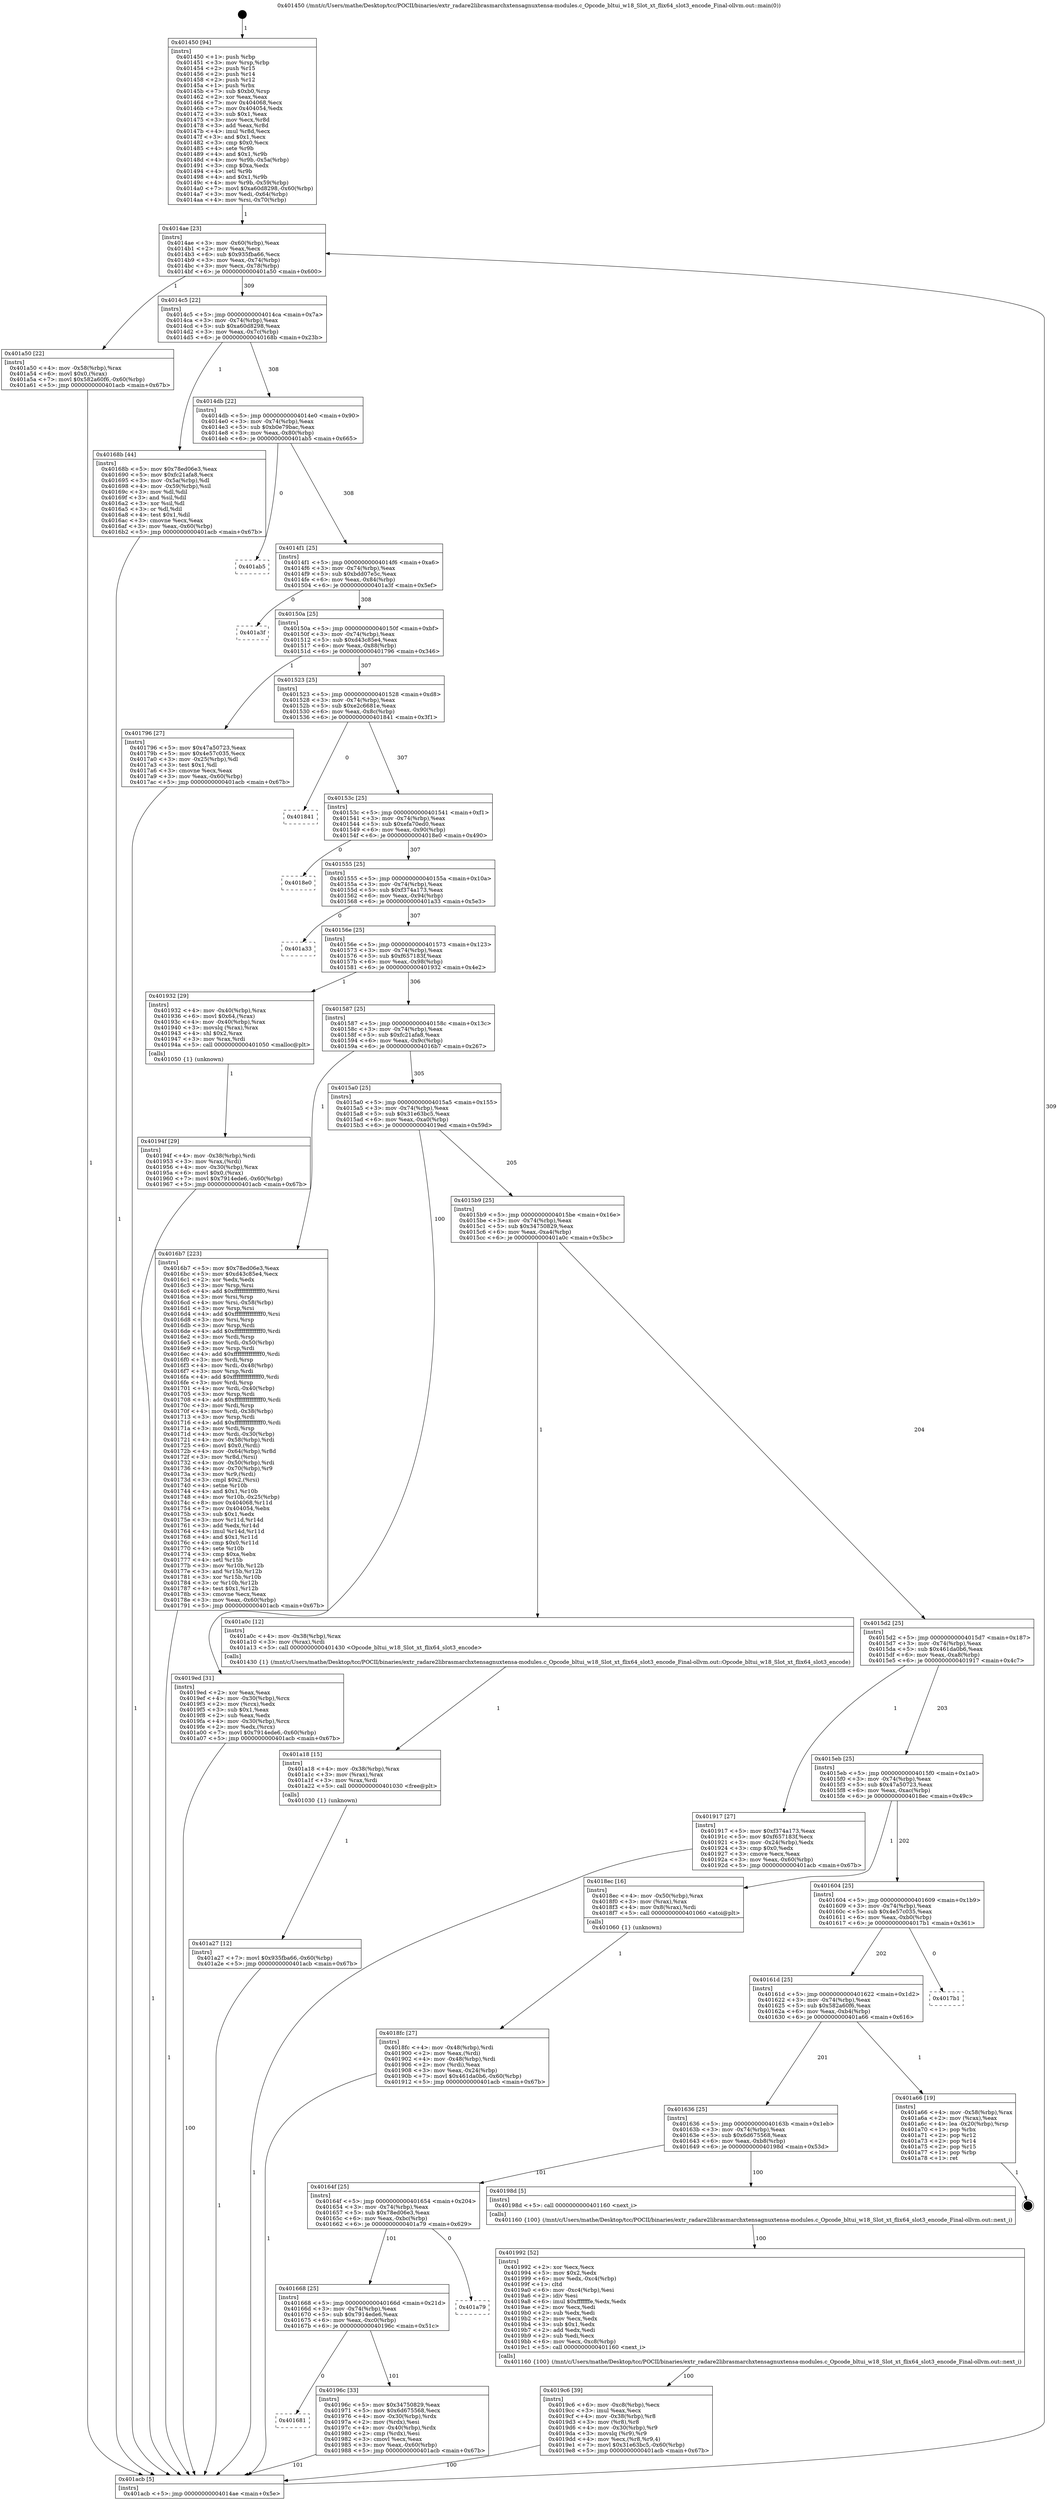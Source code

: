 digraph "0x401450" {
  label = "0x401450 (/mnt/c/Users/mathe/Desktop/tcc/POCII/binaries/extr_radare2librasmarchxtensagnuxtensa-modules.c_Opcode_bltui_w18_Slot_xt_flix64_slot3_encode_Final-ollvm.out::main(0))"
  labelloc = "t"
  node[shape=record]

  Entry [label="",width=0.3,height=0.3,shape=circle,fillcolor=black,style=filled]
  "0x4014ae" [label="{
     0x4014ae [23]\l
     | [instrs]\l
     &nbsp;&nbsp;0x4014ae \<+3\>: mov -0x60(%rbp),%eax\l
     &nbsp;&nbsp;0x4014b1 \<+2\>: mov %eax,%ecx\l
     &nbsp;&nbsp;0x4014b3 \<+6\>: sub $0x935fba66,%ecx\l
     &nbsp;&nbsp;0x4014b9 \<+3\>: mov %eax,-0x74(%rbp)\l
     &nbsp;&nbsp;0x4014bc \<+3\>: mov %ecx,-0x78(%rbp)\l
     &nbsp;&nbsp;0x4014bf \<+6\>: je 0000000000401a50 \<main+0x600\>\l
  }"]
  "0x401a50" [label="{
     0x401a50 [22]\l
     | [instrs]\l
     &nbsp;&nbsp;0x401a50 \<+4\>: mov -0x58(%rbp),%rax\l
     &nbsp;&nbsp;0x401a54 \<+6\>: movl $0x0,(%rax)\l
     &nbsp;&nbsp;0x401a5a \<+7\>: movl $0x582a60f6,-0x60(%rbp)\l
     &nbsp;&nbsp;0x401a61 \<+5\>: jmp 0000000000401acb \<main+0x67b\>\l
  }"]
  "0x4014c5" [label="{
     0x4014c5 [22]\l
     | [instrs]\l
     &nbsp;&nbsp;0x4014c5 \<+5\>: jmp 00000000004014ca \<main+0x7a\>\l
     &nbsp;&nbsp;0x4014ca \<+3\>: mov -0x74(%rbp),%eax\l
     &nbsp;&nbsp;0x4014cd \<+5\>: sub $0xa60d8298,%eax\l
     &nbsp;&nbsp;0x4014d2 \<+3\>: mov %eax,-0x7c(%rbp)\l
     &nbsp;&nbsp;0x4014d5 \<+6\>: je 000000000040168b \<main+0x23b\>\l
  }"]
  Exit [label="",width=0.3,height=0.3,shape=circle,fillcolor=black,style=filled,peripheries=2]
  "0x40168b" [label="{
     0x40168b [44]\l
     | [instrs]\l
     &nbsp;&nbsp;0x40168b \<+5\>: mov $0x78ed06e3,%eax\l
     &nbsp;&nbsp;0x401690 \<+5\>: mov $0xfc21afa8,%ecx\l
     &nbsp;&nbsp;0x401695 \<+3\>: mov -0x5a(%rbp),%dl\l
     &nbsp;&nbsp;0x401698 \<+4\>: mov -0x59(%rbp),%sil\l
     &nbsp;&nbsp;0x40169c \<+3\>: mov %dl,%dil\l
     &nbsp;&nbsp;0x40169f \<+3\>: and %sil,%dil\l
     &nbsp;&nbsp;0x4016a2 \<+3\>: xor %sil,%dl\l
     &nbsp;&nbsp;0x4016a5 \<+3\>: or %dl,%dil\l
     &nbsp;&nbsp;0x4016a8 \<+4\>: test $0x1,%dil\l
     &nbsp;&nbsp;0x4016ac \<+3\>: cmovne %ecx,%eax\l
     &nbsp;&nbsp;0x4016af \<+3\>: mov %eax,-0x60(%rbp)\l
     &nbsp;&nbsp;0x4016b2 \<+5\>: jmp 0000000000401acb \<main+0x67b\>\l
  }"]
  "0x4014db" [label="{
     0x4014db [22]\l
     | [instrs]\l
     &nbsp;&nbsp;0x4014db \<+5\>: jmp 00000000004014e0 \<main+0x90\>\l
     &nbsp;&nbsp;0x4014e0 \<+3\>: mov -0x74(%rbp),%eax\l
     &nbsp;&nbsp;0x4014e3 \<+5\>: sub $0xb0e79bac,%eax\l
     &nbsp;&nbsp;0x4014e8 \<+3\>: mov %eax,-0x80(%rbp)\l
     &nbsp;&nbsp;0x4014eb \<+6\>: je 0000000000401ab5 \<main+0x665\>\l
  }"]
  "0x401acb" [label="{
     0x401acb [5]\l
     | [instrs]\l
     &nbsp;&nbsp;0x401acb \<+5\>: jmp 00000000004014ae \<main+0x5e\>\l
  }"]
  "0x401450" [label="{
     0x401450 [94]\l
     | [instrs]\l
     &nbsp;&nbsp;0x401450 \<+1\>: push %rbp\l
     &nbsp;&nbsp;0x401451 \<+3\>: mov %rsp,%rbp\l
     &nbsp;&nbsp;0x401454 \<+2\>: push %r15\l
     &nbsp;&nbsp;0x401456 \<+2\>: push %r14\l
     &nbsp;&nbsp;0x401458 \<+2\>: push %r12\l
     &nbsp;&nbsp;0x40145a \<+1\>: push %rbx\l
     &nbsp;&nbsp;0x40145b \<+7\>: sub $0xb0,%rsp\l
     &nbsp;&nbsp;0x401462 \<+2\>: xor %eax,%eax\l
     &nbsp;&nbsp;0x401464 \<+7\>: mov 0x404068,%ecx\l
     &nbsp;&nbsp;0x40146b \<+7\>: mov 0x404054,%edx\l
     &nbsp;&nbsp;0x401472 \<+3\>: sub $0x1,%eax\l
     &nbsp;&nbsp;0x401475 \<+3\>: mov %ecx,%r8d\l
     &nbsp;&nbsp;0x401478 \<+3\>: add %eax,%r8d\l
     &nbsp;&nbsp;0x40147b \<+4\>: imul %r8d,%ecx\l
     &nbsp;&nbsp;0x40147f \<+3\>: and $0x1,%ecx\l
     &nbsp;&nbsp;0x401482 \<+3\>: cmp $0x0,%ecx\l
     &nbsp;&nbsp;0x401485 \<+4\>: sete %r9b\l
     &nbsp;&nbsp;0x401489 \<+4\>: and $0x1,%r9b\l
     &nbsp;&nbsp;0x40148d \<+4\>: mov %r9b,-0x5a(%rbp)\l
     &nbsp;&nbsp;0x401491 \<+3\>: cmp $0xa,%edx\l
     &nbsp;&nbsp;0x401494 \<+4\>: setl %r9b\l
     &nbsp;&nbsp;0x401498 \<+4\>: and $0x1,%r9b\l
     &nbsp;&nbsp;0x40149c \<+4\>: mov %r9b,-0x59(%rbp)\l
     &nbsp;&nbsp;0x4014a0 \<+7\>: movl $0xa60d8298,-0x60(%rbp)\l
     &nbsp;&nbsp;0x4014a7 \<+3\>: mov %edi,-0x64(%rbp)\l
     &nbsp;&nbsp;0x4014aa \<+4\>: mov %rsi,-0x70(%rbp)\l
  }"]
  "0x401a27" [label="{
     0x401a27 [12]\l
     | [instrs]\l
     &nbsp;&nbsp;0x401a27 \<+7\>: movl $0x935fba66,-0x60(%rbp)\l
     &nbsp;&nbsp;0x401a2e \<+5\>: jmp 0000000000401acb \<main+0x67b\>\l
  }"]
  "0x401ab5" [label="{
     0x401ab5\l
  }", style=dashed]
  "0x4014f1" [label="{
     0x4014f1 [25]\l
     | [instrs]\l
     &nbsp;&nbsp;0x4014f1 \<+5\>: jmp 00000000004014f6 \<main+0xa6\>\l
     &nbsp;&nbsp;0x4014f6 \<+3\>: mov -0x74(%rbp),%eax\l
     &nbsp;&nbsp;0x4014f9 \<+5\>: sub $0xbdd07e5c,%eax\l
     &nbsp;&nbsp;0x4014fe \<+6\>: mov %eax,-0x84(%rbp)\l
     &nbsp;&nbsp;0x401504 \<+6\>: je 0000000000401a3f \<main+0x5ef\>\l
  }"]
  "0x401a18" [label="{
     0x401a18 [15]\l
     | [instrs]\l
     &nbsp;&nbsp;0x401a18 \<+4\>: mov -0x38(%rbp),%rax\l
     &nbsp;&nbsp;0x401a1c \<+3\>: mov (%rax),%rax\l
     &nbsp;&nbsp;0x401a1f \<+3\>: mov %rax,%rdi\l
     &nbsp;&nbsp;0x401a22 \<+5\>: call 0000000000401030 \<free@plt\>\l
     | [calls]\l
     &nbsp;&nbsp;0x401030 \{1\} (unknown)\l
  }"]
  "0x401a3f" [label="{
     0x401a3f\l
  }", style=dashed]
  "0x40150a" [label="{
     0x40150a [25]\l
     | [instrs]\l
     &nbsp;&nbsp;0x40150a \<+5\>: jmp 000000000040150f \<main+0xbf\>\l
     &nbsp;&nbsp;0x40150f \<+3\>: mov -0x74(%rbp),%eax\l
     &nbsp;&nbsp;0x401512 \<+5\>: sub $0xd43c85e4,%eax\l
     &nbsp;&nbsp;0x401517 \<+6\>: mov %eax,-0x88(%rbp)\l
     &nbsp;&nbsp;0x40151d \<+6\>: je 0000000000401796 \<main+0x346\>\l
  }"]
  "0x4019c6" [label="{
     0x4019c6 [39]\l
     | [instrs]\l
     &nbsp;&nbsp;0x4019c6 \<+6\>: mov -0xc8(%rbp),%ecx\l
     &nbsp;&nbsp;0x4019cc \<+3\>: imul %eax,%ecx\l
     &nbsp;&nbsp;0x4019cf \<+4\>: mov -0x38(%rbp),%r8\l
     &nbsp;&nbsp;0x4019d3 \<+3\>: mov (%r8),%r8\l
     &nbsp;&nbsp;0x4019d6 \<+4\>: mov -0x30(%rbp),%r9\l
     &nbsp;&nbsp;0x4019da \<+3\>: movslq (%r9),%r9\l
     &nbsp;&nbsp;0x4019dd \<+4\>: mov %ecx,(%r8,%r9,4)\l
     &nbsp;&nbsp;0x4019e1 \<+7\>: movl $0x31e63bc5,-0x60(%rbp)\l
     &nbsp;&nbsp;0x4019e8 \<+5\>: jmp 0000000000401acb \<main+0x67b\>\l
  }"]
  "0x401796" [label="{
     0x401796 [27]\l
     | [instrs]\l
     &nbsp;&nbsp;0x401796 \<+5\>: mov $0x47a50723,%eax\l
     &nbsp;&nbsp;0x40179b \<+5\>: mov $0x4e57c035,%ecx\l
     &nbsp;&nbsp;0x4017a0 \<+3\>: mov -0x25(%rbp),%dl\l
     &nbsp;&nbsp;0x4017a3 \<+3\>: test $0x1,%dl\l
     &nbsp;&nbsp;0x4017a6 \<+3\>: cmovne %ecx,%eax\l
     &nbsp;&nbsp;0x4017a9 \<+3\>: mov %eax,-0x60(%rbp)\l
     &nbsp;&nbsp;0x4017ac \<+5\>: jmp 0000000000401acb \<main+0x67b\>\l
  }"]
  "0x401523" [label="{
     0x401523 [25]\l
     | [instrs]\l
     &nbsp;&nbsp;0x401523 \<+5\>: jmp 0000000000401528 \<main+0xd8\>\l
     &nbsp;&nbsp;0x401528 \<+3\>: mov -0x74(%rbp),%eax\l
     &nbsp;&nbsp;0x40152b \<+5\>: sub $0xe2c6681e,%eax\l
     &nbsp;&nbsp;0x401530 \<+6\>: mov %eax,-0x8c(%rbp)\l
     &nbsp;&nbsp;0x401536 \<+6\>: je 0000000000401841 \<main+0x3f1\>\l
  }"]
  "0x401992" [label="{
     0x401992 [52]\l
     | [instrs]\l
     &nbsp;&nbsp;0x401992 \<+2\>: xor %ecx,%ecx\l
     &nbsp;&nbsp;0x401994 \<+5\>: mov $0x2,%edx\l
     &nbsp;&nbsp;0x401999 \<+6\>: mov %edx,-0xc4(%rbp)\l
     &nbsp;&nbsp;0x40199f \<+1\>: cltd\l
     &nbsp;&nbsp;0x4019a0 \<+6\>: mov -0xc4(%rbp),%esi\l
     &nbsp;&nbsp;0x4019a6 \<+2\>: idiv %esi\l
     &nbsp;&nbsp;0x4019a8 \<+6\>: imul $0xfffffffe,%edx,%edx\l
     &nbsp;&nbsp;0x4019ae \<+2\>: mov %ecx,%edi\l
     &nbsp;&nbsp;0x4019b0 \<+2\>: sub %edx,%edi\l
     &nbsp;&nbsp;0x4019b2 \<+2\>: mov %ecx,%edx\l
     &nbsp;&nbsp;0x4019b4 \<+3\>: sub $0x1,%edx\l
     &nbsp;&nbsp;0x4019b7 \<+2\>: add %edx,%edi\l
     &nbsp;&nbsp;0x4019b9 \<+2\>: sub %edi,%ecx\l
     &nbsp;&nbsp;0x4019bb \<+6\>: mov %ecx,-0xc8(%rbp)\l
     &nbsp;&nbsp;0x4019c1 \<+5\>: call 0000000000401160 \<next_i\>\l
     | [calls]\l
     &nbsp;&nbsp;0x401160 \{100\} (/mnt/c/Users/mathe/Desktop/tcc/POCII/binaries/extr_radare2librasmarchxtensagnuxtensa-modules.c_Opcode_bltui_w18_Slot_xt_flix64_slot3_encode_Final-ollvm.out::next_i)\l
  }"]
  "0x401841" [label="{
     0x401841\l
  }", style=dashed]
  "0x40153c" [label="{
     0x40153c [25]\l
     | [instrs]\l
     &nbsp;&nbsp;0x40153c \<+5\>: jmp 0000000000401541 \<main+0xf1\>\l
     &nbsp;&nbsp;0x401541 \<+3\>: mov -0x74(%rbp),%eax\l
     &nbsp;&nbsp;0x401544 \<+5\>: sub $0xefa70ed0,%eax\l
     &nbsp;&nbsp;0x401549 \<+6\>: mov %eax,-0x90(%rbp)\l
     &nbsp;&nbsp;0x40154f \<+6\>: je 00000000004018e0 \<main+0x490\>\l
  }"]
  "0x401681" [label="{
     0x401681\l
  }", style=dashed]
  "0x4018e0" [label="{
     0x4018e0\l
  }", style=dashed]
  "0x401555" [label="{
     0x401555 [25]\l
     | [instrs]\l
     &nbsp;&nbsp;0x401555 \<+5\>: jmp 000000000040155a \<main+0x10a\>\l
     &nbsp;&nbsp;0x40155a \<+3\>: mov -0x74(%rbp),%eax\l
     &nbsp;&nbsp;0x40155d \<+5\>: sub $0xf374a173,%eax\l
     &nbsp;&nbsp;0x401562 \<+6\>: mov %eax,-0x94(%rbp)\l
     &nbsp;&nbsp;0x401568 \<+6\>: je 0000000000401a33 \<main+0x5e3\>\l
  }"]
  "0x40196c" [label="{
     0x40196c [33]\l
     | [instrs]\l
     &nbsp;&nbsp;0x40196c \<+5\>: mov $0x34750829,%eax\l
     &nbsp;&nbsp;0x401971 \<+5\>: mov $0x6d675568,%ecx\l
     &nbsp;&nbsp;0x401976 \<+4\>: mov -0x30(%rbp),%rdx\l
     &nbsp;&nbsp;0x40197a \<+2\>: mov (%rdx),%esi\l
     &nbsp;&nbsp;0x40197c \<+4\>: mov -0x40(%rbp),%rdx\l
     &nbsp;&nbsp;0x401980 \<+2\>: cmp (%rdx),%esi\l
     &nbsp;&nbsp;0x401982 \<+3\>: cmovl %ecx,%eax\l
     &nbsp;&nbsp;0x401985 \<+3\>: mov %eax,-0x60(%rbp)\l
     &nbsp;&nbsp;0x401988 \<+5\>: jmp 0000000000401acb \<main+0x67b\>\l
  }"]
  "0x401a33" [label="{
     0x401a33\l
  }", style=dashed]
  "0x40156e" [label="{
     0x40156e [25]\l
     | [instrs]\l
     &nbsp;&nbsp;0x40156e \<+5\>: jmp 0000000000401573 \<main+0x123\>\l
     &nbsp;&nbsp;0x401573 \<+3\>: mov -0x74(%rbp),%eax\l
     &nbsp;&nbsp;0x401576 \<+5\>: sub $0xf657183f,%eax\l
     &nbsp;&nbsp;0x40157b \<+6\>: mov %eax,-0x98(%rbp)\l
     &nbsp;&nbsp;0x401581 \<+6\>: je 0000000000401932 \<main+0x4e2\>\l
  }"]
  "0x401668" [label="{
     0x401668 [25]\l
     | [instrs]\l
     &nbsp;&nbsp;0x401668 \<+5\>: jmp 000000000040166d \<main+0x21d\>\l
     &nbsp;&nbsp;0x40166d \<+3\>: mov -0x74(%rbp),%eax\l
     &nbsp;&nbsp;0x401670 \<+5\>: sub $0x7914ede6,%eax\l
     &nbsp;&nbsp;0x401675 \<+6\>: mov %eax,-0xc0(%rbp)\l
     &nbsp;&nbsp;0x40167b \<+6\>: je 000000000040196c \<main+0x51c\>\l
  }"]
  "0x401932" [label="{
     0x401932 [29]\l
     | [instrs]\l
     &nbsp;&nbsp;0x401932 \<+4\>: mov -0x40(%rbp),%rax\l
     &nbsp;&nbsp;0x401936 \<+6\>: movl $0x64,(%rax)\l
     &nbsp;&nbsp;0x40193c \<+4\>: mov -0x40(%rbp),%rax\l
     &nbsp;&nbsp;0x401940 \<+3\>: movslq (%rax),%rax\l
     &nbsp;&nbsp;0x401943 \<+4\>: shl $0x2,%rax\l
     &nbsp;&nbsp;0x401947 \<+3\>: mov %rax,%rdi\l
     &nbsp;&nbsp;0x40194a \<+5\>: call 0000000000401050 \<malloc@plt\>\l
     | [calls]\l
     &nbsp;&nbsp;0x401050 \{1\} (unknown)\l
  }"]
  "0x401587" [label="{
     0x401587 [25]\l
     | [instrs]\l
     &nbsp;&nbsp;0x401587 \<+5\>: jmp 000000000040158c \<main+0x13c\>\l
     &nbsp;&nbsp;0x40158c \<+3\>: mov -0x74(%rbp),%eax\l
     &nbsp;&nbsp;0x40158f \<+5\>: sub $0xfc21afa8,%eax\l
     &nbsp;&nbsp;0x401594 \<+6\>: mov %eax,-0x9c(%rbp)\l
     &nbsp;&nbsp;0x40159a \<+6\>: je 00000000004016b7 \<main+0x267\>\l
  }"]
  "0x401a79" [label="{
     0x401a79\l
  }", style=dashed]
  "0x4016b7" [label="{
     0x4016b7 [223]\l
     | [instrs]\l
     &nbsp;&nbsp;0x4016b7 \<+5\>: mov $0x78ed06e3,%eax\l
     &nbsp;&nbsp;0x4016bc \<+5\>: mov $0xd43c85e4,%ecx\l
     &nbsp;&nbsp;0x4016c1 \<+2\>: xor %edx,%edx\l
     &nbsp;&nbsp;0x4016c3 \<+3\>: mov %rsp,%rsi\l
     &nbsp;&nbsp;0x4016c6 \<+4\>: add $0xfffffffffffffff0,%rsi\l
     &nbsp;&nbsp;0x4016ca \<+3\>: mov %rsi,%rsp\l
     &nbsp;&nbsp;0x4016cd \<+4\>: mov %rsi,-0x58(%rbp)\l
     &nbsp;&nbsp;0x4016d1 \<+3\>: mov %rsp,%rsi\l
     &nbsp;&nbsp;0x4016d4 \<+4\>: add $0xfffffffffffffff0,%rsi\l
     &nbsp;&nbsp;0x4016d8 \<+3\>: mov %rsi,%rsp\l
     &nbsp;&nbsp;0x4016db \<+3\>: mov %rsp,%rdi\l
     &nbsp;&nbsp;0x4016de \<+4\>: add $0xfffffffffffffff0,%rdi\l
     &nbsp;&nbsp;0x4016e2 \<+3\>: mov %rdi,%rsp\l
     &nbsp;&nbsp;0x4016e5 \<+4\>: mov %rdi,-0x50(%rbp)\l
     &nbsp;&nbsp;0x4016e9 \<+3\>: mov %rsp,%rdi\l
     &nbsp;&nbsp;0x4016ec \<+4\>: add $0xfffffffffffffff0,%rdi\l
     &nbsp;&nbsp;0x4016f0 \<+3\>: mov %rdi,%rsp\l
     &nbsp;&nbsp;0x4016f3 \<+4\>: mov %rdi,-0x48(%rbp)\l
     &nbsp;&nbsp;0x4016f7 \<+3\>: mov %rsp,%rdi\l
     &nbsp;&nbsp;0x4016fa \<+4\>: add $0xfffffffffffffff0,%rdi\l
     &nbsp;&nbsp;0x4016fe \<+3\>: mov %rdi,%rsp\l
     &nbsp;&nbsp;0x401701 \<+4\>: mov %rdi,-0x40(%rbp)\l
     &nbsp;&nbsp;0x401705 \<+3\>: mov %rsp,%rdi\l
     &nbsp;&nbsp;0x401708 \<+4\>: add $0xfffffffffffffff0,%rdi\l
     &nbsp;&nbsp;0x40170c \<+3\>: mov %rdi,%rsp\l
     &nbsp;&nbsp;0x40170f \<+4\>: mov %rdi,-0x38(%rbp)\l
     &nbsp;&nbsp;0x401713 \<+3\>: mov %rsp,%rdi\l
     &nbsp;&nbsp;0x401716 \<+4\>: add $0xfffffffffffffff0,%rdi\l
     &nbsp;&nbsp;0x40171a \<+3\>: mov %rdi,%rsp\l
     &nbsp;&nbsp;0x40171d \<+4\>: mov %rdi,-0x30(%rbp)\l
     &nbsp;&nbsp;0x401721 \<+4\>: mov -0x58(%rbp),%rdi\l
     &nbsp;&nbsp;0x401725 \<+6\>: movl $0x0,(%rdi)\l
     &nbsp;&nbsp;0x40172b \<+4\>: mov -0x64(%rbp),%r8d\l
     &nbsp;&nbsp;0x40172f \<+3\>: mov %r8d,(%rsi)\l
     &nbsp;&nbsp;0x401732 \<+4\>: mov -0x50(%rbp),%rdi\l
     &nbsp;&nbsp;0x401736 \<+4\>: mov -0x70(%rbp),%r9\l
     &nbsp;&nbsp;0x40173a \<+3\>: mov %r9,(%rdi)\l
     &nbsp;&nbsp;0x40173d \<+3\>: cmpl $0x2,(%rsi)\l
     &nbsp;&nbsp;0x401740 \<+4\>: setne %r10b\l
     &nbsp;&nbsp;0x401744 \<+4\>: and $0x1,%r10b\l
     &nbsp;&nbsp;0x401748 \<+4\>: mov %r10b,-0x25(%rbp)\l
     &nbsp;&nbsp;0x40174c \<+8\>: mov 0x404068,%r11d\l
     &nbsp;&nbsp;0x401754 \<+7\>: mov 0x404054,%ebx\l
     &nbsp;&nbsp;0x40175b \<+3\>: sub $0x1,%edx\l
     &nbsp;&nbsp;0x40175e \<+3\>: mov %r11d,%r14d\l
     &nbsp;&nbsp;0x401761 \<+3\>: add %edx,%r14d\l
     &nbsp;&nbsp;0x401764 \<+4\>: imul %r14d,%r11d\l
     &nbsp;&nbsp;0x401768 \<+4\>: and $0x1,%r11d\l
     &nbsp;&nbsp;0x40176c \<+4\>: cmp $0x0,%r11d\l
     &nbsp;&nbsp;0x401770 \<+4\>: sete %r10b\l
     &nbsp;&nbsp;0x401774 \<+3\>: cmp $0xa,%ebx\l
     &nbsp;&nbsp;0x401777 \<+4\>: setl %r15b\l
     &nbsp;&nbsp;0x40177b \<+3\>: mov %r10b,%r12b\l
     &nbsp;&nbsp;0x40177e \<+3\>: and %r15b,%r12b\l
     &nbsp;&nbsp;0x401781 \<+3\>: xor %r15b,%r10b\l
     &nbsp;&nbsp;0x401784 \<+3\>: or %r10b,%r12b\l
     &nbsp;&nbsp;0x401787 \<+4\>: test $0x1,%r12b\l
     &nbsp;&nbsp;0x40178b \<+3\>: cmovne %ecx,%eax\l
     &nbsp;&nbsp;0x40178e \<+3\>: mov %eax,-0x60(%rbp)\l
     &nbsp;&nbsp;0x401791 \<+5\>: jmp 0000000000401acb \<main+0x67b\>\l
  }"]
  "0x4015a0" [label="{
     0x4015a0 [25]\l
     | [instrs]\l
     &nbsp;&nbsp;0x4015a0 \<+5\>: jmp 00000000004015a5 \<main+0x155\>\l
     &nbsp;&nbsp;0x4015a5 \<+3\>: mov -0x74(%rbp),%eax\l
     &nbsp;&nbsp;0x4015a8 \<+5\>: sub $0x31e63bc5,%eax\l
     &nbsp;&nbsp;0x4015ad \<+6\>: mov %eax,-0xa0(%rbp)\l
     &nbsp;&nbsp;0x4015b3 \<+6\>: je 00000000004019ed \<main+0x59d\>\l
  }"]
  "0x40164f" [label="{
     0x40164f [25]\l
     | [instrs]\l
     &nbsp;&nbsp;0x40164f \<+5\>: jmp 0000000000401654 \<main+0x204\>\l
     &nbsp;&nbsp;0x401654 \<+3\>: mov -0x74(%rbp),%eax\l
     &nbsp;&nbsp;0x401657 \<+5\>: sub $0x78ed06e3,%eax\l
     &nbsp;&nbsp;0x40165c \<+6\>: mov %eax,-0xbc(%rbp)\l
     &nbsp;&nbsp;0x401662 \<+6\>: je 0000000000401a79 \<main+0x629\>\l
  }"]
  "0x4019ed" [label="{
     0x4019ed [31]\l
     | [instrs]\l
     &nbsp;&nbsp;0x4019ed \<+2\>: xor %eax,%eax\l
     &nbsp;&nbsp;0x4019ef \<+4\>: mov -0x30(%rbp),%rcx\l
     &nbsp;&nbsp;0x4019f3 \<+2\>: mov (%rcx),%edx\l
     &nbsp;&nbsp;0x4019f5 \<+3\>: sub $0x1,%eax\l
     &nbsp;&nbsp;0x4019f8 \<+2\>: sub %eax,%edx\l
     &nbsp;&nbsp;0x4019fa \<+4\>: mov -0x30(%rbp),%rcx\l
     &nbsp;&nbsp;0x4019fe \<+2\>: mov %edx,(%rcx)\l
     &nbsp;&nbsp;0x401a00 \<+7\>: movl $0x7914ede6,-0x60(%rbp)\l
     &nbsp;&nbsp;0x401a07 \<+5\>: jmp 0000000000401acb \<main+0x67b\>\l
  }"]
  "0x4015b9" [label="{
     0x4015b9 [25]\l
     | [instrs]\l
     &nbsp;&nbsp;0x4015b9 \<+5\>: jmp 00000000004015be \<main+0x16e\>\l
     &nbsp;&nbsp;0x4015be \<+3\>: mov -0x74(%rbp),%eax\l
     &nbsp;&nbsp;0x4015c1 \<+5\>: sub $0x34750829,%eax\l
     &nbsp;&nbsp;0x4015c6 \<+6\>: mov %eax,-0xa4(%rbp)\l
     &nbsp;&nbsp;0x4015cc \<+6\>: je 0000000000401a0c \<main+0x5bc\>\l
  }"]
  "0x40198d" [label="{
     0x40198d [5]\l
     | [instrs]\l
     &nbsp;&nbsp;0x40198d \<+5\>: call 0000000000401160 \<next_i\>\l
     | [calls]\l
     &nbsp;&nbsp;0x401160 \{100\} (/mnt/c/Users/mathe/Desktop/tcc/POCII/binaries/extr_radare2librasmarchxtensagnuxtensa-modules.c_Opcode_bltui_w18_Slot_xt_flix64_slot3_encode_Final-ollvm.out::next_i)\l
  }"]
  "0x401a0c" [label="{
     0x401a0c [12]\l
     | [instrs]\l
     &nbsp;&nbsp;0x401a0c \<+4\>: mov -0x38(%rbp),%rax\l
     &nbsp;&nbsp;0x401a10 \<+3\>: mov (%rax),%rdi\l
     &nbsp;&nbsp;0x401a13 \<+5\>: call 0000000000401430 \<Opcode_bltui_w18_Slot_xt_flix64_slot3_encode\>\l
     | [calls]\l
     &nbsp;&nbsp;0x401430 \{1\} (/mnt/c/Users/mathe/Desktop/tcc/POCII/binaries/extr_radare2librasmarchxtensagnuxtensa-modules.c_Opcode_bltui_w18_Slot_xt_flix64_slot3_encode_Final-ollvm.out::Opcode_bltui_w18_Slot_xt_flix64_slot3_encode)\l
  }"]
  "0x4015d2" [label="{
     0x4015d2 [25]\l
     | [instrs]\l
     &nbsp;&nbsp;0x4015d2 \<+5\>: jmp 00000000004015d7 \<main+0x187\>\l
     &nbsp;&nbsp;0x4015d7 \<+3\>: mov -0x74(%rbp),%eax\l
     &nbsp;&nbsp;0x4015da \<+5\>: sub $0x461da0b6,%eax\l
     &nbsp;&nbsp;0x4015df \<+6\>: mov %eax,-0xa8(%rbp)\l
     &nbsp;&nbsp;0x4015e5 \<+6\>: je 0000000000401917 \<main+0x4c7\>\l
  }"]
  "0x401636" [label="{
     0x401636 [25]\l
     | [instrs]\l
     &nbsp;&nbsp;0x401636 \<+5\>: jmp 000000000040163b \<main+0x1eb\>\l
     &nbsp;&nbsp;0x40163b \<+3\>: mov -0x74(%rbp),%eax\l
     &nbsp;&nbsp;0x40163e \<+5\>: sub $0x6d675568,%eax\l
     &nbsp;&nbsp;0x401643 \<+6\>: mov %eax,-0xb8(%rbp)\l
     &nbsp;&nbsp;0x401649 \<+6\>: je 000000000040198d \<main+0x53d\>\l
  }"]
  "0x401917" [label="{
     0x401917 [27]\l
     | [instrs]\l
     &nbsp;&nbsp;0x401917 \<+5\>: mov $0xf374a173,%eax\l
     &nbsp;&nbsp;0x40191c \<+5\>: mov $0xf657183f,%ecx\l
     &nbsp;&nbsp;0x401921 \<+3\>: mov -0x24(%rbp),%edx\l
     &nbsp;&nbsp;0x401924 \<+3\>: cmp $0x0,%edx\l
     &nbsp;&nbsp;0x401927 \<+3\>: cmove %ecx,%eax\l
     &nbsp;&nbsp;0x40192a \<+3\>: mov %eax,-0x60(%rbp)\l
     &nbsp;&nbsp;0x40192d \<+5\>: jmp 0000000000401acb \<main+0x67b\>\l
  }"]
  "0x4015eb" [label="{
     0x4015eb [25]\l
     | [instrs]\l
     &nbsp;&nbsp;0x4015eb \<+5\>: jmp 00000000004015f0 \<main+0x1a0\>\l
     &nbsp;&nbsp;0x4015f0 \<+3\>: mov -0x74(%rbp),%eax\l
     &nbsp;&nbsp;0x4015f3 \<+5\>: sub $0x47a50723,%eax\l
     &nbsp;&nbsp;0x4015f8 \<+6\>: mov %eax,-0xac(%rbp)\l
     &nbsp;&nbsp;0x4015fe \<+6\>: je 00000000004018ec \<main+0x49c\>\l
  }"]
  "0x401a66" [label="{
     0x401a66 [19]\l
     | [instrs]\l
     &nbsp;&nbsp;0x401a66 \<+4\>: mov -0x58(%rbp),%rax\l
     &nbsp;&nbsp;0x401a6a \<+2\>: mov (%rax),%eax\l
     &nbsp;&nbsp;0x401a6c \<+4\>: lea -0x20(%rbp),%rsp\l
     &nbsp;&nbsp;0x401a70 \<+1\>: pop %rbx\l
     &nbsp;&nbsp;0x401a71 \<+2\>: pop %r12\l
     &nbsp;&nbsp;0x401a73 \<+2\>: pop %r14\l
     &nbsp;&nbsp;0x401a75 \<+2\>: pop %r15\l
     &nbsp;&nbsp;0x401a77 \<+1\>: pop %rbp\l
     &nbsp;&nbsp;0x401a78 \<+1\>: ret\l
  }"]
  "0x4018ec" [label="{
     0x4018ec [16]\l
     | [instrs]\l
     &nbsp;&nbsp;0x4018ec \<+4\>: mov -0x50(%rbp),%rax\l
     &nbsp;&nbsp;0x4018f0 \<+3\>: mov (%rax),%rax\l
     &nbsp;&nbsp;0x4018f3 \<+4\>: mov 0x8(%rax),%rdi\l
     &nbsp;&nbsp;0x4018f7 \<+5\>: call 0000000000401060 \<atoi@plt\>\l
     | [calls]\l
     &nbsp;&nbsp;0x401060 \{1\} (unknown)\l
  }"]
  "0x401604" [label="{
     0x401604 [25]\l
     | [instrs]\l
     &nbsp;&nbsp;0x401604 \<+5\>: jmp 0000000000401609 \<main+0x1b9\>\l
     &nbsp;&nbsp;0x401609 \<+3\>: mov -0x74(%rbp),%eax\l
     &nbsp;&nbsp;0x40160c \<+5\>: sub $0x4e57c035,%eax\l
     &nbsp;&nbsp;0x401611 \<+6\>: mov %eax,-0xb0(%rbp)\l
     &nbsp;&nbsp;0x401617 \<+6\>: je 00000000004017b1 \<main+0x361\>\l
  }"]
  "0x4018fc" [label="{
     0x4018fc [27]\l
     | [instrs]\l
     &nbsp;&nbsp;0x4018fc \<+4\>: mov -0x48(%rbp),%rdi\l
     &nbsp;&nbsp;0x401900 \<+2\>: mov %eax,(%rdi)\l
     &nbsp;&nbsp;0x401902 \<+4\>: mov -0x48(%rbp),%rdi\l
     &nbsp;&nbsp;0x401906 \<+2\>: mov (%rdi),%eax\l
     &nbsp;&nbsp;0x401908 \<+3\>: mov %eax,-0x24(%rbp)\l
     &nbsp;&nbsp;0x40190b \<+7\>: movl $0x461da0b6,-0x60(%rbp)\l
     &nbsp;&nbsp;0x401912 \<+5\>: jmp 0000000000401acb \<main+0x67b\>\l
  }"]
  "0x40194f" [label="{
     0x40194f [29]\l
     | [instrs]\l
     &nbsp;&nbsp;0x40194f \<+4\>: mov -0x38(%rbp),%rdi\l
     &nbsp;&nbsp;0x401953 \<+3\>: mov %rax,(%rdi)\l
     &nbsp;&nbsp;0x401956 \<+4\>: mov -0x30(%rbp),%rax\l
     &nbsp;&nbsp;0x40195a \<+6\>: movl $0x0,(%rax)\l
     &nbsp;&nbsp;0x401960 \<+7\>: movl $0x7914ede6,-0x60(%rbp)\l
     &nbsp;&nbsp;0x401967 \<+5\>: jmp 0000000000401acb \<main+0x67b\>\l
  }"]
  "0x40161d" [label="{
     0x40161d [25]\l
     | [instrs]\l
     &nbsp;&nbsp;0x40161d \<+5\>: jmp 0000000000401622 \<main+0x1d2\>\l
     &nbsp;&nbsp;0x401622 \<+3\>: mov -0x74(%rbp),%eax\l
     &nbsp;&nbsp;0x401625 \<+5\>: sub $0x582a60f6,%eax\l
     &nbsp;&nbsp;0x40162a \<+6\>: mov %eax,-0xb4(%rbp)\l
     &nbsp;&nbsp;0x401630 \<+6\>: je 0000000000401a66 \<main+0x616\>\l
  }"]
  "0x4017b1" [label="{
     0x4017b1\l
  }", style=dashed]
  Entry -> "0x401450" [label=" 1"]
  "0x4014ae" -> "0x401a50" [label=" 1"]
  "0x4014ae" -> "0x4014c5" [label=" 309"]
  "0x401a66" -> Exit [label=" 1"]
  "0x4014c5" -> "0x40168b" [label=" 1"]
  "0x4014c5" -> "0x4014db" [label=" 308"]
  "0x40168b" -> "0x401acb" [label=" 1"]
  "0x401450" -> "0x4014ae" [label=" 1"]
  "0x401acb" -> "0x4014ae" [label=" 309"]
  "0x401a50" -> "0x401acb" [label=" 1"]
  "0x4014db" -> "0x401ab5" [label=" 0"]
  "0x4014db" -> "0x4014f1" [label=" 308"]
  "0x401a27" -> "0x401acb" [label=" 1"]
  "0x4014f1" -> "0x401a3f" [label=" 0"]
  "0x4014f1" -> "0x40150a" [label=" 308"]
  "0x401a18" -> "0x401a27" [label=" 1"]
  "0x40150a" -> "0x401796" [label=" 1"]
  "0x40150a" -> "0x401523" [label=" 307"]
  "0x401a0c" -> "0x401a18" [label=" 1"]
  "0x401523" -> "0x401841" [label=" 0"]
  "0x401523" -> "0x40153c" [label=" 307"]
  "0x4019ed" -> "0x401acb" [label=" 100"]
  "0x40153c" -> "0x4018e0" [label=" 0"]
  "0x40153c" -> "0x401555" [label=" 307"]
  "0x4019c6" -> "0x401acb" [label=" 100"]
  "0x401555" -> "0x401a33" [label=" 0"]
  "0x401555" -> "0x40156e" [label=" 307"]
  "0x401992" -> "0x4019c6" [label=" 100"]
  "0x40156e" -> "0x401932" [label=" 1"]
  "0x40156e" -> "0x401587" [label=" 306"]
  "0x40196c" -> "0x401acb" [label=" 101"]
  "0x401587" -> "0x4016b7" [label=" 1"]
  "0x401587" -> "0x4015a0" [label=" 305"]
  "0x4016b7" -> "0x401acb" [label=" 1"]
  "0x401796" -> "0x401acb" [label=" 1"]
  "0x401668" -> "0x401681" [label=" 0"]
  "0x4015a0" -> "0x4019ed" [label=" 100"]
  "0x4015a0" -> "0x4015b9" [label=" 205"]
  "0x40198d" -> "0x401992" [label=" 100"]
  "0x4015b9" -> "0x401a0c" [label=" 1"]
  "0x4015b9" -> "0x4015d2" [label=" 204"]
  "0x40164f" -> "0x401668" [label=" 101"]
  "0x4015d2" -> "0x401917" [label=" 1"]
  "0x4015d2" -> "0x4015eb" [label=" 203"]
  "0x401668" -> "0x40196c" [label=" 101"]
  "0x4015eb" -> "0x4018ec" [label=" 1"]
  "0x4015eb" -> "0x401604" [label=" 202"]
  "0x4018ec" -> "0x4018fc" [label=" 1"]
  "0x4018fc" -> "0x401acb" [label=" 1"]
  "0x401917" -> "0x401acb" [label=" 1"]
  "0x401932" -> "0x40194f" [label=" 1"]
  "0x40194f" -> "0x401acb" [label=" 1"]
  "0x401636" -> "0x40164f" [label=" 101"]
  "0x401604" -> "0x4017b1" [label=" 0"]
  "0x401604" -> "0x40161d" [label=" 202"]
  "0x401636" -> "0x40198d" [label=" 100"]
  "0x40161d" -> "0x401a66" [label=" 1"]
  "0x40161d" -> "0x401636" [label=" 201"]
  "0x40164f" -> "0x401a79" [label=" 0"]
}
